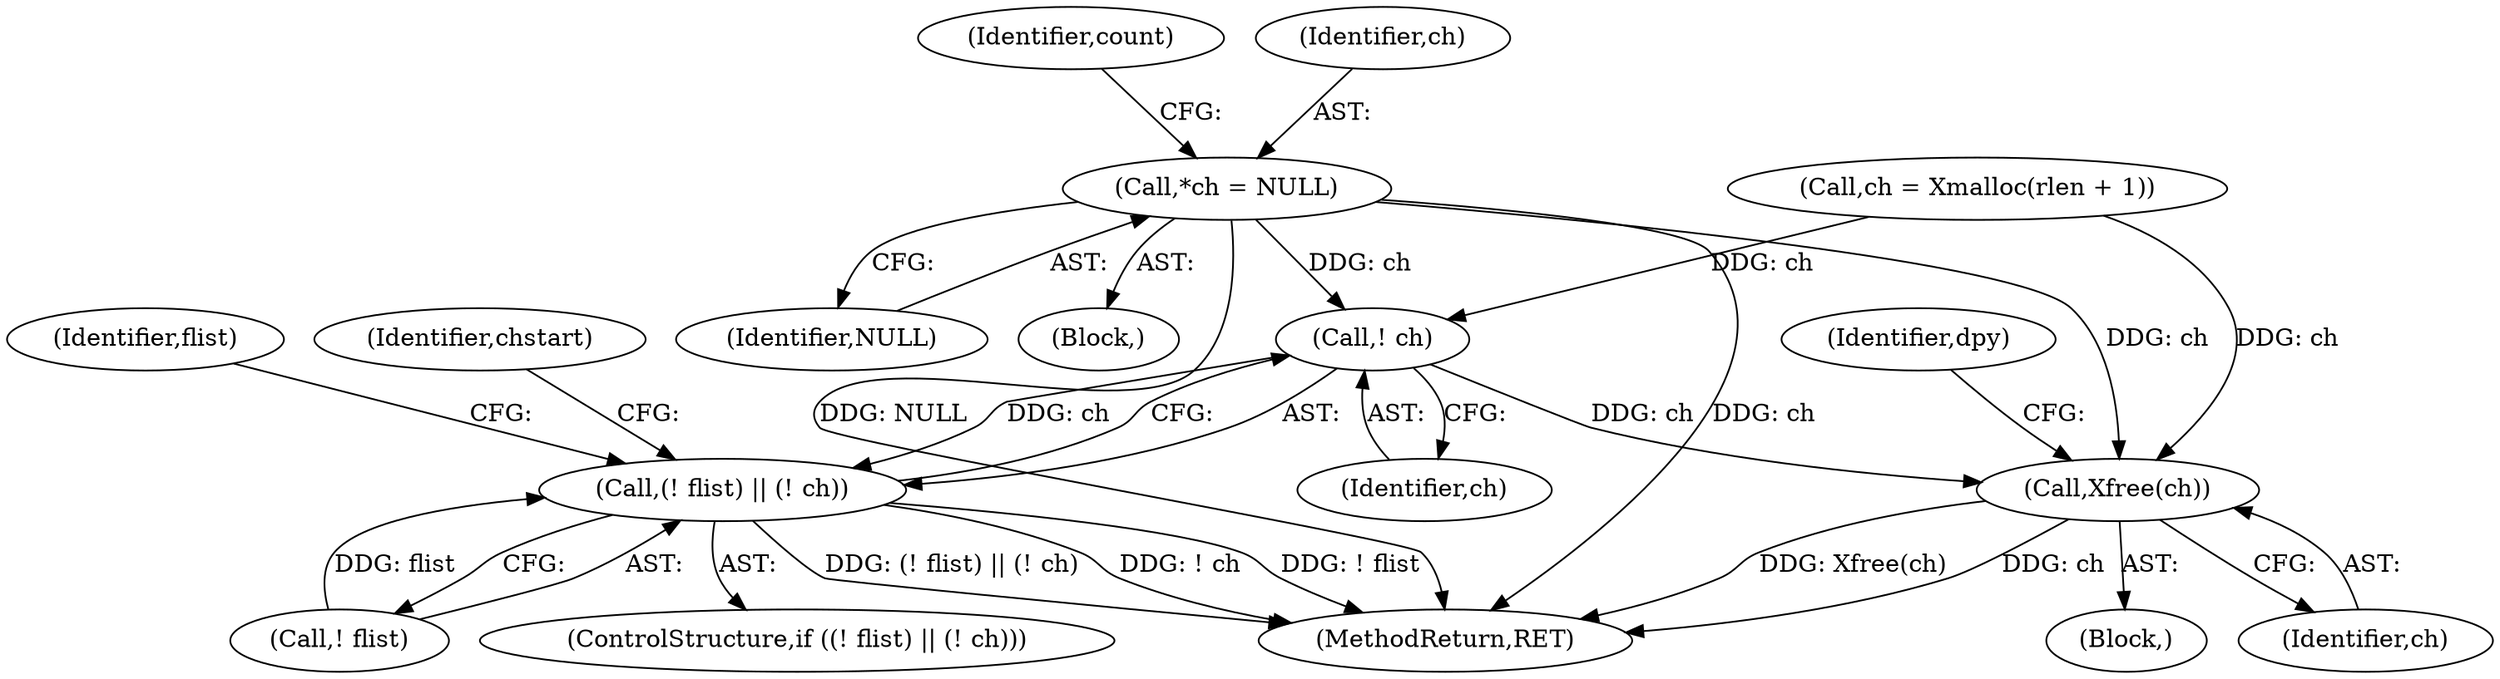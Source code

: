digraph "0_libx11_b469da1430cdcee06e31c6251b83aede072a1ff0@pointer" {
"1000123" [label="(Call,*ch = NULL)"];
"1000240" [label="(Call,! ch)"];
"1000237" [label="(Call,(! flist) || (! ch))"];
"1000245" [label="(Call,Xfree(ch))"];
"1000238" [label="(Call,! flist)"];
"1000240" [label="(Call,! ch)"];
"1000130" [label="(Identifier,count)"];
"1000246" [label="(Identifier,ch)"];
"1000242" [label="(Block,)"];
"1000266" [label="(Identifier,chstart)"];
"1000230" [label="(Call,ch = Xmalloc(rlen + 1))"];
"1000356" [label="(MethodReturn,RET)"];
"1000125" [label="(Identifier,NULL)"];
"1000244" [label="(Identifier,flist)"];
"1000245" [label="(Call,Xfree(ch))"];
"1000236" [label="(ControlStructure,if ((! flist) || (! ch)))"];
"1000237" [label="(Call,(! flist) || (! ch))"];
"1000241" [label="(Identifier,ch)"];
"1000123" [label="(Call,*ch = NULL)"];
"1000124" [label="(Identifier,ch)"];
"1000114" [label="(Block,)"];
"1000248" [label="(Identifier,dpy)"];
"1000123" -> "1000114"  [label="AST: "];
"1000123" -> "1000125"  [label="CFG: "];
"1000124" -> "1000123"  [label="AST: "];
"1000125" -> "1000123"  [label="AST: "];
"1000130" -> "1000123"  [label="CFG: "];
"1000123" -> "1000356"  [label="DDG: NULL"];
"1000123" -> "1000356"  [label="DDG: ch"];
"1000123" -> "1000240"  [label="DDG: ch"];
"1000123" -> "1000245"  [label="DDG: ch"];
"1000240" -> "1000237"  [label="AST: "];
"1000240" -> "1000241"  [label="CFG: "];
"1000241" -> "1000240"  [label="AST: "];
"1000237" -> "1000240"  [label="CFG: "];
"1000240" -> "1000237"  [label="DDG: ch"];
"1000230" -> "1000240"  [label="DDG: ch"];
"1000240" -> "1000245"  [label="DDG: ch"];
"1000237" -> "1000236"  [label="AST: "];
"1000237" -> "1000238"  [label="CFG: "];
"1000238" -> "1000237"  [label="AST: "];
"1000244" -> "1000237"  [label="CFG: "];
"1000266" -> "1000237"  [label="CFG: "];
"1000237" -> "1000356"  [label="DDG: (! flist) || (! ch)"];
"1000237" -> "1000356"  [label="DDG: ! ch"];
"1000237" -> "1000356"  [label="DDG: ! flist"];
"1000238" -> "1000237"  [label="DDG: flist"];
"1000245" -> "1000242"  [label="AST: "];
"1000245" -> "1000246"  [label="CFG: "];
"1000246" -> "1000245"  [label="AST: "];
"1000248" -> "1000245"  [label="CFG: "];
"1000245" -> "1000356"  [label="DDG: Xfree(ch)"];
"1000245" -> "1000356"  [label="DDG: ch"];
"1000230" -> "1000245"  [label="DDG: ch"];
}
